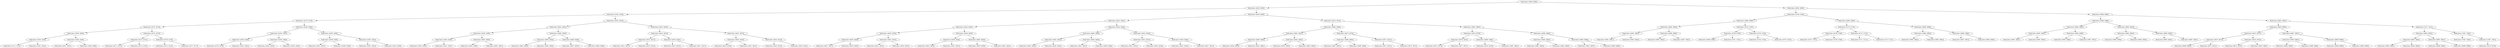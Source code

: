 digraph G{
370622530 [label="Node{data=[4690, 4690]}"]
370622530 -> 1167560218
1167560218 [label="Node{data=[4626, 4626]}"]
1167560218 -> 1902319085
1902319085 [label="Node{data=[4594, 4594]}"]
1902319085 -> 132945828
132945828 [label="Node{data=[4578, 4578]}"]
132945828 -> 735433291
735433291 [label="Node{data=[4570, 4570]}"]
735433291 -> 1380675189
1380675189 [label="Node{data=[3849, 3849]}"]
1380675189 -> 997119404
997119404 [label="Node{data=[2929, 2929]}"]
997119404 -> 1482433746
1482433746 [label="Node{data=[1512, 1512]}"]
997119404 -> 1570697752
1570697752 [label="Node{data=[2941, 2941]}"]
1380675189 -> 1420756760
1420756760 [label="Node{data=[4568, 4568]}"]
1420756760 -> 430013332
430013332 [label="Node{data=[4567, 4567]}"]
1420756760 -> 551724742
551724742 [label="Node{data=[4569, 4569]}"]
735433291 -> 172396272
172396272 [label="Node{data=[4574, 4574]}"]
172396272 -> 654172007
654172007 [label="Node{data=[4572, 4572]}"]
654172007 -> 873627127
873627127 [label="Node{data=[4571, 4571]}"]
654172007 -> 24324389
24324389 [label="Node{data=[4573, 4573]}"]
172396272 -> 1065096949
1065096949 [label="Node{data=[4576, 4576]}"]
1065096949 -> 2008215706
2008215706 [label="Node{data=[4575, 4575]}"]
1065096949 -> 1349047902
1349047902 [label="Node{data=[4577, 4577]}"]
132945828 -> 1221261175
1221261175 [label="Node{data=[4586, 4586]}"]
1221261175 -> 400460581
400460581 [label="Node{data=[4582, 4582]}"]
400460581 -> 2005438308
2005438308 [label="Node{data=[4580, 4580]}"]
2005438308 -> 1640263149
1640263149 [label="Node{data=[4579, 4579]}"]
2005438308 -> 2125094893
2125094893 [label="Node{data=[4581, 4581]}"]
400460581 -> 491680958
491680958 [label="Node{data=[4584, 4584]}"]
491680958 -> 772680668
772680668 [label="Node{data=[4583, 4583]}"]
491680958 -> 1827115253
1827115253 [label="Node{data=[4585, 4585]}"]
1221261175 -> 1084157875
1084157875 [label="Node{data=[4590, 4590]}"]
1084157875 -> 773560474
773560474 [label="Node{data=[4588, 4588]}"]
773560474 -> 1905530446
1905530446 [label="Node{data=[4587, 4587]}"]
773560474 -> 556023985
556023985 [label="Node{data=[4589, 4589]}"]
1084157875 -> 384876625
384876625 [label="Node{data=[4592, 4592]}"]
384876625 -> 1683834205
1683834205 [label="Node{data=[4591, 4591]}"]
384876625 -> 900340222
900340222 [label="Node{data=[4593, 4593]}"]
1902319085 -> 906556978
906556978 [label="Node{data=[4610, 4610]}"]
906556978 -> 652892906
652892906 [label="Node{data=[4602, 4602]}"]
652892906 -> 680760519
680760519 [label="Node{data=[4598, 4598]}"]
680760519 -> 1301482946
1301482946 [label="Node{data=[4596, 4596]}"]
1301482946 -> 1021037348
1021037348 [label="Node{data=[4595, 4595]}"]
1301482946 -> 1209203551
1209203551 [label="Node{data=[4597, 4597]}"]
680760519 -> 2081651510
2081651510 [label="Node{data=[4600, 4600]}"]
2081651510 -> 700154987
700154987 [label="Node{data=[4599, 4599]}"]
2081651510 -> 1272707219
1272707219 [label="Node{data=[4601, 4601]}"]
652892906 -> 340540084
340540084 [label="Node{data=[4606, 4606]}"]
340540084 -> 1944140224
1944140224 [label="Node{data=[4604, 4604]}"]
1944140224 -> 101479179
101479179 [label="Node{data=[4603, 4603]}"]
1944140224 -> 310840377
310840377 [label="Node{data=[4605, 4605]}"]
340540084 -> 1735073095
1735073095 [label="Node{data=[4608, 4608]}"]
1735073095 -> 490608467
490608467 [label="Node{data=[4607, 4607]}"]
1735073095 -> 2026879956
2026879956 [label="Node{data=[4609, 4609]}"]
906556978 -> 1384351280
1384351280 [label="Node{data=[4618, 4618]}"]
1384351280 -> 1841113090
1841113090 [label="Node{data=[4614, 4614]}"]
1841113090 -> 5521001
5521001 [label="Node{data=[4612, 4612]}"]
5521001 -> 96478380
96478380 [label="Node{data=[4611, 4611]}"]
5521001 -> 1262260258
1262260258 [label="Node{data=[4613, 4613]}"]
1841113090 -> 1338334335
1338334335 [label="Node{data=[4616, 4616]}"]
1338334335 -> 1849918616
1849918616 [label="Node{data=[4615, 4615]}"]
1338334335 -> 1789012152
1789012152 [label="Node{data=[4617, 4617]}"]
1384351280 -> 1169168462
1169168462 [label="Node{data=[4622, 4622]}"]
1169168462 -> 552829475
552829475 [label="Node{data=[4620, 4620]}"]
552829475 -> 1390851553
1390851553 [label="Node{data=[4619, 4619]}"]
552829475 -> 695902445
695902445 [label="Node{data=[4621, 4621]}"]
1169168462 -> 1817030628
1817030628 [label="Node{data=[4624, 4624]}"]
1817030628 -> 1351862996
1351862996 [label="Node{data=[4623, 4623]}"]
1817030628 -> 926753946
926753946 [label="Node{data=[4625, 4625]}"]
1167560218 -> 1262262104
1262262104 [label="Node{data=[4658, 4658]}"]
1262262104 -> 1250894676
1250894676 [label="Node{data=[4642, 4642]}"]
1250894676 -> 67409339
67409339 [label="Node{data=[4634, 4634]}"]
67409339 -> 1522755669
1522755669 [label="Node{data=[4630, 4630]}"]
1522755669 -> 1978315266
1978315266 [label="Node{data=[4628, 4628]}"]
1978315266 -> 1187822184
1187822184 [label="Node{data=[4627, 4627]}"]
1978315266 -> 1724208711
1724208711 [label="Node{data=[4629, 4629]}"]
1522755669 -> 654641930
654641930 [label="Node{data=[4632, 4632]}"]
654641930 -> 132106058
132106058 [label="Node{data=[4631, 4631]}"]
654641930 -> 618865187
618865187 [label="Node{data=[4633, 4633]}"]
67409339 -> 1750613910
1750613910 [label="Node{data=[4638, 4638]}"]
1750613910 -> 1737106636
1737106636 [label="Node{data=[4636, 4636]}"]
1737106636 -> 513170144
513170144 [label="Node{data=[4635, 4635]}"]
1737106636 -> 593068331
593068331 [label="Node{data=[4637, 4637]}"]
1750613910 -> 181714521
181714521 [label="Node{data=[4640, 4640]}"]
181714521 -> 1011763083
1011763083 [label="Node{data=[4639, 4639]}"]
181714521 -> 270748600
270748600 [label="Node{data=[4641, 4641]}"]
1250894676 -> 2132594766
2132594766 [label="Node{data=[4650, 4650]}"]
2132594766 -> 1343594370
1343594370 [label="Node{data=[4646, 4646]}"]
1343594370 -> 514451476
514451476 [label="Node{data=[4644, 4644]}"]
514451476 -> 341647090
341647090 [label="Node{data=[4643, 4643]}"]
514451476 -> 232403607
232403607 [label="Node{data=[4645, 4645]}"]
1343594370 -> 1901020449
1901020449 [label="Node{data=[4648, 4648]}"]
1901020449 -> 553122388
553122388 [label="Node{data=[4647, 4647]}"]
1901020449 -> 1545718326
1545718326 [label="Node{data=[4649, 4649]}"]
2132594766 -> 3347887
3347887 [label="Node{data=[4654, 4654]}"]
3347887 -> 199110341
199110341 [label="Node{data=[4652, 4652]}"]
199110341 -> 350507184
350507184 [label="Node{data=[4651, 4651]}"]
199110341 -> 1179015264
1179015264 [label="Node{data=[4653, 4653]}"]
3347887 -> 1589687146
1589687146 [label="Node{data=[4656, 4656]}"]
1589687146 -> 613549681
613549681 [label="Node{data=[4655, 4655]}"]
1589687146 -> 314946435
314946435 [label="Node{data=[4657, 4657]}"]
1262262104 -> 1723100387
1723100387 [label="Node{data=[4674, 4674]}"]
1723100387 -> 1026869436
1026869436 [label="Node{data=[4666, 4666]}"]
1026869436 -> 153215205
153215205 [label="Node{data=[4662, 4662]}"]
153215205 -> 910623721
910623721 [label="Node{data=[4660, 4660]}"]
910623721 -> 1943122614
1943122614 [label="Node{data=[4659, 4659]}"]
910623721 -> 1748759896
1748759896 [label="Node{data=[4661, 4661]}"]
153215205 -> 1855657586
1855657586 [label="Node{data=[4664, 4664]}"]
1855657586 -> 1615665155
1615665155 [label="Node{data=[4663, 4663]}"]
1855657586 -> 511136446
511136446 [label="Node{data=[4665, 4665]}"]
1026869436 -> 693237021
693237021 [label="Node{data=[4670, 4670]}"]
693237021 -> 525291203
525291203 [label="Node{data=[4668, 4668]}"]
525291203 -> 399167529
399167529 [label="Node{data=[4667, 4667]}"]
525291203 -> 864846540
864846540 [label="Node{data=[4669, 4669]}"]
693237021 -> 357785789
357785789 [label="Node{data=[4672, 4672]}"]
357785789 -> 1888423298
1888423298 [label="Node{data=[4671, 4671]}"]
357785789 -> 822460450
822460450 [label="Node{data=[4673, 4673]}"]
1723100387 -> 1724431916
1724431916 [label="Node{data=[4682, 4682]}"]
1724431916 -> 1745906880
1745906880 [label="Node{data=[4678, 4678]}"]
1745906880 -> 1618710365
1618710365 [label="Node{data=[4676, 4676]}"]
1618710365 -> 2137020320
2137020320 [label="Node{data=[4675, 4675]}"]
1618710365 -> 1551548350
1551548350 [label="Node{data=[4677, 4677]}"]
1745906880 -> 929541789
929541789 [label="Node{data=[4680, 4680]}"]
929541789 -> 198889035
198889035 [label="Node{data=[4679, 4679]}"]
929541789 -> 1987728839
1987728839 [label="Node{data=[4681, 4681]}"]
1724431916 -> 2138342393
2138342393 [label="Node{data=[4686, 4686]}"]
2138342393 -> 1970133452
1970133452 [label="Node{data=[4684, 4684]}"]
1970133452 -> 681109948
681109948 [label="Node{data=[4683, 4683]}"]
1970133452 -> 208164101
208164101 [label="Node{data=[4685, 4685]}"]
2138342393 -> 1473803322
1473803322 [label="Node{data=[4688, 4688]}"]
1473803322 -> 1281389748
1281389748 [label="Node{data=[4687, 4687]}"]
1473803322 -> 593146253
593146253 [label="Node{data=[4689, 4689]}"]
370622530 -> 1842612382
1842612382 [label="Node{data=[4990, 4990]}"]
1842612382 -> 2042222778
2042222778 [label="Node{data=[4706, 4706]}"]
2042222778 -> 917751533
917751533 [label="Node{data=[4698, 4698]}"]
917751533 -> 1083432815
1083432815 [label="Node{data=[4694, 4694]}"]
1083432815 -> 231653147
231653147 [label="Node{data=[4692, 4692]}"]
231653147 -> 973462032
973462032 [label="Node{data=[4691, 4691]}"]
231653147 -> 313128723
313128723 [label="Node{data=[4693, 4693]}"]
1083432815 -> 1277115022
1277115022 [label="Node{data=[4696, 4696]}"]
1277115022 -> 886141553
886141553 [label="Node{data=[4695, 4695]}"]
1277115022 -> 537983905
537983905 [label="Node{data=[4697, 4697]}"]
917751533 -> 2103214559
2103214559 [label="Node{data=[4702, 4702]}"]
2103214559 -> 1218580400
1218580400 [label="Node{data=[4700, 4700]}"]
1218580400 -> 2002763311
2002763311 [label="Node{data=[4699, 4699]}"]
1218580400 -> 1345691286
1345691286 [label="Node{data=[4701, 4701]}"]
2103214559 -> 1241431862
1241431862 [label="Node{data=[4704, 4704]}"]
1241431862 -> 293205558
293205558 [label="Node{data=[4703, 4703]}"]
1241431862 -> 467504368
467504368 [label="Node{data=[4705, 4705]}"]
2042222778 -> 1742762035
1742762035 [label="Node{data=[4980, 4980]}"]
1742762035 -> 1541108982
1541108982 [label="Node{data=[4710, 4710]}"]
1541108982 -> 88994301
88994301 [label="Node{data=[4708, 4708]}"]
88994301 -> 1921009576
1921009576 [label="Node{data=[4707, 4707]}"]
88994301 -> 377864227
377864227 [label="Node{data=[4709, 4709]}"]
1541108982 -> 377060033
377060033 [label="Node{data=[4712, 4712]}"]
377060033 -> 2094117866
2094117866 [label="Node{data=[4711, 4711]}"]
377060033 -> 203167455
203167455 [label="Node{data=[4713, 4713]}"]
1742762035 -> 882924455
882924455 [label="Node{data=[4986, 4986]}"]
882924455 -> 1767018624
1767018624 [label="Node{data=[4984, 4984]}"]
1767018624 -> 409804963
409804963 [label="Node{data=[4983, 4983]}"]
1767018624 -> 1957394335
1957394335 [label="Node{data=[4985, 4985]}"]
882924455 -> 1113618382
1113618382 [label="Node{data=[4988, 4988]}"]
1113618382 -> 1070283154
1070283154 [label="Node{data=[4987, 4987]}"]
1113618382 -> 1314025200
1314025200 [label="Node{data=[4989, 4989]}"]
1842612382 -> 1642786602
1642786602 [label="Node{data=[6868, 6868]}"]
1642786602 -> 544553694
544553694 [label="Node{data=[4998, 4998]}"]
544553694 -> 1175752939
1175752939 [label="Node{data=[4994, 4994]}"]
1175752939 -> 460084023
460084023 [label="Node{data=[4992, 4992]}"]
460084023 -> 768179407
768179407 [label="Node{data=[4991, 4991]}"]
460084023 -> 618860642
618860642 [label="Node{data=[4993, 4993]}"]
1175752939 -> 1183997917
1183997917 [label="Node{data=[4996, 4996]}"]
1183997917 -> 1058949587
1058949587 [label="Node{data=[4995, 4995]}"]
1183997917 -> 1498899963
1498899963 [label="Node{data=[4997, 4997]}"]
544553694 -> 1703612083
1703612083 [label="Node{data=[6864, 6864]}"]
1703612083 -> 825477480
825477480 [label="Node{data=[6862, 6862]}"]
825477480 -> 2091798092
2091798092 [label="Node{data=[4999, 4999]}"]
825477480 -> 506762399
506762399 [label="Node{data=[6863, 6863]}"]
1703612083 -> 595066748
595066748 [label="Node{data=[6866, 6866]}"]
595066748 -> 211819251
211819251 [label="Node{data=[6865, 6865]}"]
595066748 -> 49473797
49473797 [label="Node{data=[6867, 6867]}"]
1642786602 -> 953681320
953681320 [label="Node{data=[6891, 6891]}"]
953681320 -> 608735696
608735696 [label="Node{data=[6883, 6883]}"]
608735696 -> 674455592
674455592 [label="Node{data=[6872, 6872]}"]
674455592 -> 1033641706
1033641706 [label="Node{data=[6870, 6870]}"]
1033641706 -> 1167174068
1167174068 [label="Node{data=[6869, 6869]}"]
1033641706 -> 624387783
624387783 [label="Node{data=[6871, 6871]}"]
674455592 -> 381050985
381050985 [label="Node{data=[6874, 6874]}"]
381050985 -> 1258309403
1258309403 [label="Node{data=[6873, 6873]}"]
381050985 -> 60066758
60066758 [label="Node{data=[6882, 6882]}"]
608735696 -> 495698989
495698989 [label="Node{data=[6887, 6887]}"]
495698989 -> 949701341
949701341 [label="Node{data=[6885, 6885]}"]
949701341 -> 1902832202
1902832202 [label="Node{data=[6884, 6884]}"]
949701341 -> 1451722010
1451722010 [label="Node{data=[6886, 6886]}"]
495698989 -> 367958347
367958347 [label="Node{data=[6889, 6889]}"]
367958347 -> 2009199753
2009199753 [label="Node{data=[6888, 6888]}"]
367958347 -> 1365207169
1365207169 [label="Node{data=[6890, 6890]}"]
953681320 -> 991598821
991598821 [label="Node{data=[7457, 7457]}"]
991598821 -> 1516202508
1516202508 [label="Node{data=[6895, 6895]}"]
1516202508 -> 583182450
583182450 [label="Node{data=[6893, 6893]}"]
583182450 -> 141809611
141809611 [label="Node{data=[6892, 6892]}"]
583182450 -> 1740745616
1740745616 [label="Node{data=[6894, 6894]}"]
1516202508 -> 1190113902
1190113902 [label="Node{data=[6897, 6897]}"]
1190113902 -> 1901663225
1901663225 [label="Node{data=[6896, 6896]}"]
1190113902 -> 1736593302
1736593302 [label="Node{data=[6898, 6898]}"]
991598821 -> 234218973
234218973 [label="Node{data=[7495, 7495]}"]
234218973 -> 909269711
909269711 [label="Node{data=[7484, 7484]}"]
234218973 -> 265113899
265113899 [label="Node{data=[7687, 7687]}"]
265113899 -> 2059813307
2059813307 [label="Node{data=[9254, 9254]}"]
}
